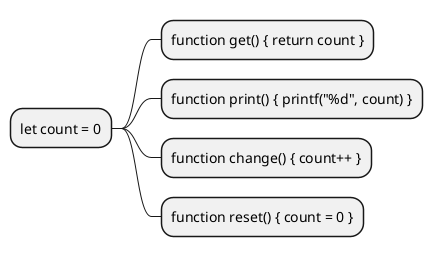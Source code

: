 @startuml

@startmindmap
* let count = 0
** function get() { return count }
** function print() { printf("%d", count) }
** function change() { count++ }
** function reset() { count = 0 }
@endmindmap

@enduml